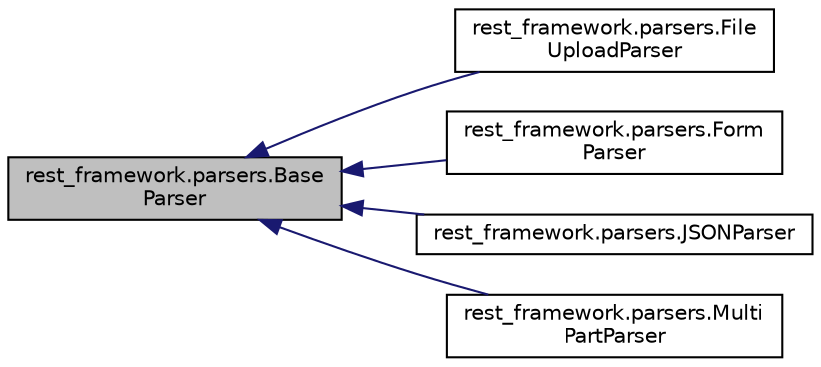 digraph "rest_framework.parsers.BaseParser"
{
 // LATEX_PDF_SIZE
  edge [fontname="Helvetica",fontsize="10",labelfontname="Helvetica",labelfontsize="10"];
  node [fontname="Helvetica",fontsize="10",shape=record];
  rankdir="LR";
  Node1 [label="rest_framework.parsers.Base\lParser",height=0.2,width=0.4,color="black", fillcolor="grey75", style="filled", fontcolor="black",tooltip=" "];
  Node1 -> Node2 [dir="back",color="midnightblue",fontsize="10",style="solid"];
  Node2 [label="rest_framework.parsers.File\lUploadParser",height=0.2,width=0.4,color="black", fillcolor="white", style="filled",URL="$classrest__framework_1_1parsers_1_1_file_upload_parser.html",tooltip=" "];
  Node1 -> Node3 [dir="back",color="midnightblue",fontsize="10",style="solid"];
  Node3 [label="rest_framework.parsers.Form\lParser",height=0.2,width=0.4,color="black", fillcolor="white", style="filled",URL="$classrest__framework_1_1parsers_1_1_form_parser.html",tooltip=" "];
  Node1 -> Node4 [dir="back",color="midnightblue",fontsize="10",style="solid"];
  Node4 [label="rest_framework.parsers.JSONParser",height=0.2,width=0.4,color="black", fillcolor="white", style="filled",URL="$classrest__framework_1_1parsers_1_1_j_s_o_n_parser.html",tooltip=" "];
  Node1 -> Node5 [dir="back",color="midnightblue",fontsize="10",style="solid"];
  Node5 [label="rest_framework.parsers.Multi\lPartParser",height=0.2,width=0.4,color="black", fillcolor="white", style="filled",URL="$classrest__framework_1_1parsers_1_1_multi_part_parser.html",tooltip=" "];
}
